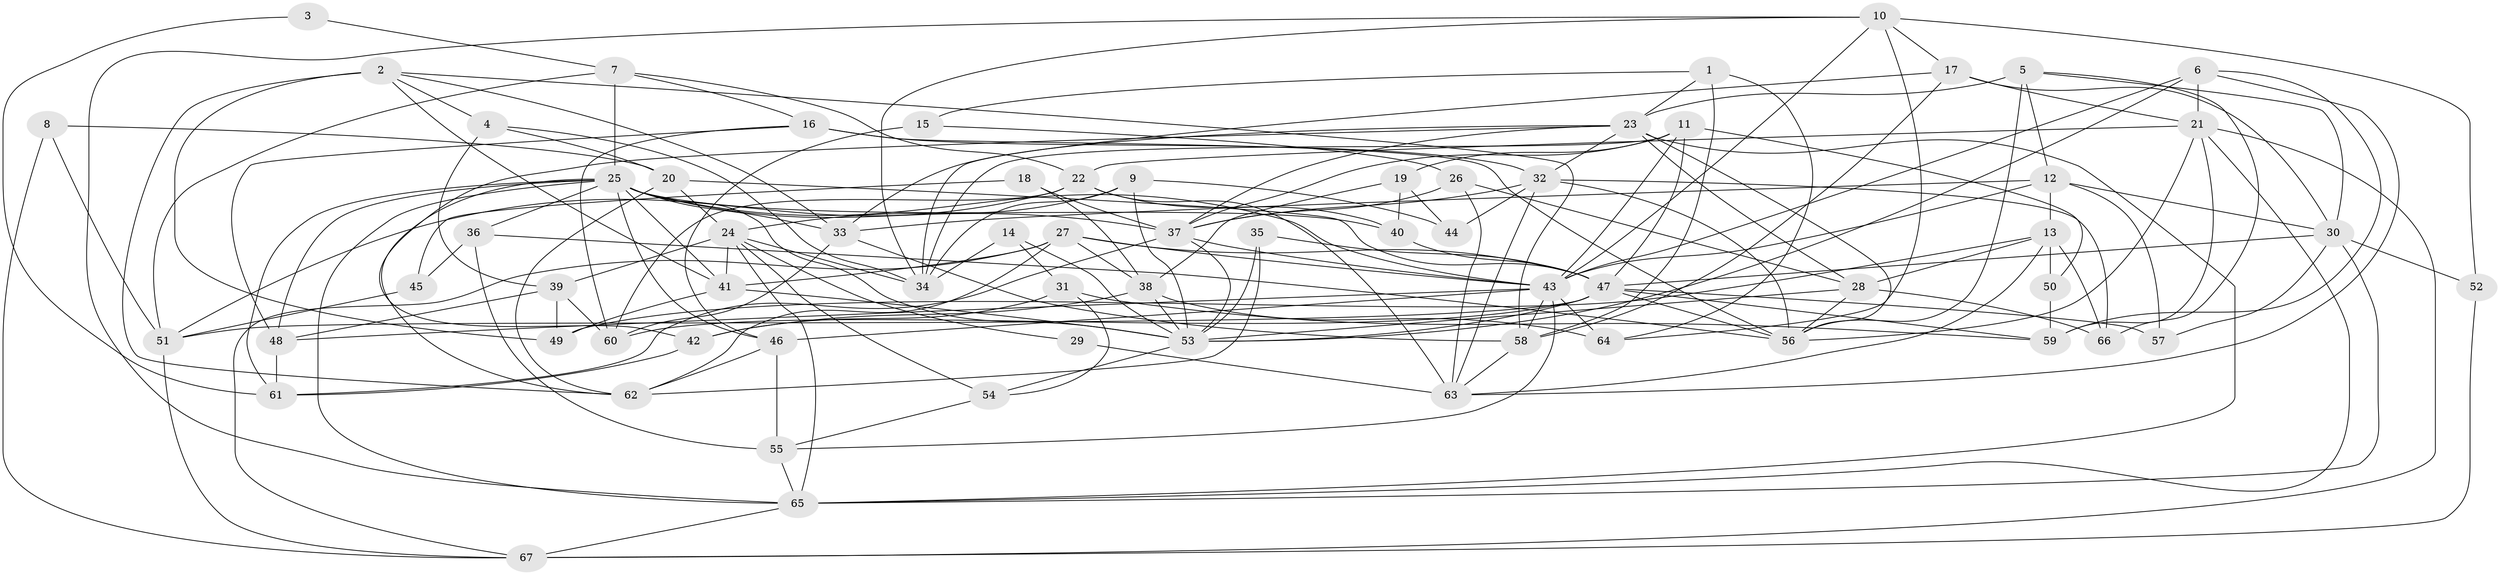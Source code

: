 // original degree distribution, {3: 0.30597014925373134, 4: 0.291044776119403, 2: 0.09701492537313433, 5: 0.1791044776119403, 8: 0.014925373134328358, 7: 0.03731343283582089, 6: 0.07462686567164178}
// Generated by graph-tools (version 1.1) at 2025/02/03/09/25 03:02:09]
// undirected, 67 vertices, 183 edges
graph export_dot {
graph [start="1"]
  node [color=gray90,style=filled];
  1;
  2;
  3;
  4;
  5;
  6;
  7;
  8;
  9;
  10;
  11;
  12;
  13;
  14;
  15;
  16;
  17;
  18;
  19;
  20;
  21;
  22;
  23;
  24;
  25;
  26;
  27;
  28;
  29;
  30;
  31;
  32;
  33;
  34;
  35;
  36;
  37;
  38;
  39;
  40;
  41;
  42;
  43;
  44;
  45;
  46;
  47;
  48;
  49;
  50;
  51;
  52;
  53;
  54;
  55;
  56;
  57;
  58;
  59;
  60;
  61;
  62;
  63;
  64;
  65;
  66;
  67;
  1 -- 15 [weight=1.0];
  1 -- 23 [weight=1.0];
  1 -- 58 [weight=1.0];
  1 -- 64 [weight=1.0];
  2 -- 4 [weight=1.0];
  2 -- 33 [weight=1.0];
  2 -- 41 [weight=1.0];
  2 -- 49 [weight=1.0];
  2 -- 58 [weight=1.0];
  2 -- 62 [weight=1.0];
  3 -- 7 [weight=1.0];
  3 -- 61 [weight=1.0];
  4 -- 20 [weight=1.0];
  4 -- 34 [weight=1.0];
  4 -- 39 [weight=1.0];
  5 -- 12 [weight=1.0];
  5 -- 23 [weight=2.0];
  5 -- 30 [weight=1.0];
  5 -- 56 [weight=1.0];
  5 -- 66 [weight=1.0];
  6 -- 21 [weight=1.0];
  6 -- 43 [weight=1.0];
  6 -- 53 [weight=1.0];
  6 -- 59 [weight=1.0];
  6 -- 63 [weight=1.0];
  7 -- 16 [weight=1.0];
  7 -- 22 [weight=1.0];
  7 -- 25 [weight=1.0];
  7 -- 51 [weight=1.0];
  8 -- 20 [weight=1.0];
  8 -- 51 [weight=1.0];
  8 -- 67 [weight=1.0];
  9 -- 24 [weight=1.0];
  9 -- 34 [weight=1.0];
  9 -- 44 [weight=1.0];
  9 -- 53 [weight=1.0];
  10 -- 17 [weight=1.0];
  10 -- 34 [weight=1.0];
  10 -- 43 [weight=1.0];
  10 -- 52 [weight=1.0];
  10 -- 64 [weight=1.0];
  10 -- 65 [weight=1.0];
  11 -- 19 [weight=1.0];
  11 -- 34 [weight=1.0];
  11 -- 37 [weight=1.0];
  11 -- 43 [weight=1.0];
  11 -- 47 [weight=1.0];
  11 -- 50 [weight=1.0];
  12 -- 13 [weight=1.0];
  12 -- 30 [weight=1.0];
  12 -- 33 [weight=1.0];
  12 -- 43 [weight=1.0];
  12 -- 57 [weight=1.0];
  13 -- 28 [weight=1.0];
  13 -- 49 [weight=1.0];
  13 -- 50 [weight=1.0];
  13 -- 63 [weight=1.0];
  13 -- 66 [weight=1.0];
  14 -- 31 [weight=1.0];
  14 -- 34 [weight=1.0];
  14 -- 53 [weight=1.0];
  15 -- 26 [weight=1.0];
  15 -- 46 [weight=1.0];
  16 -- 32 [weight=1.0];
  16 -- 48 [weight=1.0];
  16 -- 56 [weight=2.0];
  16 -- 60 [weight=2.0];
  17 -- 21 [weight=1.0];
  17 -- 30 [weight=1.0];
  17 -- 34 [weight=1.0];
  17 -- 58 [weight=1.0];
  18 -- 37 [weight=1.0];
  18 -- 38 [weight=1.0];
  18 -- 45 [weight=1.0];
  19 -- 38 [weight=1.0];
  19 -- 40 [weight=1.0];
  19 -- 44 [weight=1.0];
  20 -- 24 [weight=1.0];
  20 -- 47 [weight=1.0];
  20 -- 62 [weight=1.0];
  21 -- 22 [weight=1.0];
  21 -- 56 [weight=1.0];
  21 -- 59 [weight=1.0];
  21 -- 65 [weight=1.0];
  21 -- 67 [weight=1.0];
  22 -- 40 [weight=1.0];
  22 -- 51 [weight=1.0];
  22 -- 60 [weight=1.0];
  22 -- 63 [weight=1.0];
  23 -- 28 [weight=1.0];
  23 -- 32 [weight=1.0];
  23 -- 33 [weight=1.0];
  23 -- 37 [weight=1.0];
  23 -- 42 [weight=1.0];
  23 -- 56 [weight=1.0];
  23 -- 65 [weight=1.0];
  24 -- 29 [weight=1.0];
  24 -- 34 [weight=1.0];
  24 -- 39 [weight=1.0];
  24 -- 41 [weight=1.0];
  24 -- 54 [weight=1.0];
  24 -- 65 [weight=1.0];
  25 -- 33 [weight=1.0];
  25 -- 36 [weight=1.0];
  25 -- 37 [weight=1.0];
  25 -- 40 [weight=1.0];
  25 -- 41 [weight=1.0];
  25 -- 43 [weight=2.0];
  25 -- 46 [weight=1.0];
  25 -- 48 [weight=1.0];
  25 -- 53 [weight=2.0];
  25 -- 61 [weight=1.0];
  25 -- 62 [weight=1.0];
  25 -- 65 [weight=1.0];
  26 -- 28 [weight=1.0];
  26 -- 37 [weight=1.0];
  26 -- 63 [weight=1.0];
  27 -- 38 [weight=1.0];
  27 -- 41 [weight=1.0];
  27 -- 43 [weight=1.0];
  27 -- 47 [weight=1.0];
  27 -- 62 [weight=1.0];
  27 -- 67 [weight=1.0];
  28 -- 53 [weight=1.0];
  28 -- 56 [weight=1.0];
  28 -- 66 [weight=1.0];
  29 -- 63 [weight=3.0];
  30 -- 47 [weight=1.0];
  30 -- 52 [weight=1.0];
  30 -- 57 [weight=1.0];
  30 -- 65 [weight=1.0];
  31 -- 42 [weight=1.0];
  31 -- 54 [weight=1.0];
  31 -- 59 [weight=1.0];
  32 -- 37 [weight=1.0];
  32 -- 44 [weight=1.0];
  32 -- 56 [weight=1.0];
  32 -- 63 [weight=1.0];
  32 -- 66 [weight=1.0];
  33 -- 58 [weight=1.0];
  33 -- 60 [weight=1.0];
  35 -- 47 [weight=1.0];
  35 -- 53 [weight=1.0];
  35 -- 62 [weight=1.0];
  36 -- 45 [weight=1.0];
  36 -- 55 [weight=1.0];
  36 -- 56 [weight=1.0];
  37 -- 43 [weight=1.0];
  37 -- 53 [weight=1.0];
  37 -- 61 [weight=1.0];
  38 -- 42 [weight=1.0];
  38 -- 53 [weight=1.0];
  38 -- 64 [weight=1.0];
  39 -- 48 [weight=1.0];
  39 -- 49 [weight=2.0];
  39 -- 60 [weight=1.0];
  40 -- 47 [weight=1.0];
  41 -- 49 [weight=1.0];
  41 -- 53 [weight=1.0];
  42 -- 61 [weight=1.0];
  43 -- 46 [weight=1.0];
  43 -- 48 [weight=1.0];
  43 -- 55 [weight=1.0];
  43 -- 58 [weight=1.0];
  43 -- 64 [weight=2.0];
  45 -- 51 [weight=1.0];
  46 -- 55 [weight=1.0];
  46 -- 62 [weight=1.0];
  47 -- 51 [weight=2.0];
  47 -- 53 [weight=1.0];
  47 -- 56 [weight=1.0];
  47 -- 57 [weight=1.0];
  47 -- 59 [weight=1.0];
  47 -- 60 [weight=2.0];
  48 -- 61 [weight=1.0];
  50 -- 59 [weight=1.0];
  51 -- 67 [weight=1.0];
  52 -- 67 [weight=1.0];
  53 -- 54 [weight=1.0];
  54 -- 55 [weight=1.0];
  55 -- 65 [weight=1.0];
  58 -- 63 [weight=1.0];
  65 -- 67 [weight=1.0];
}
